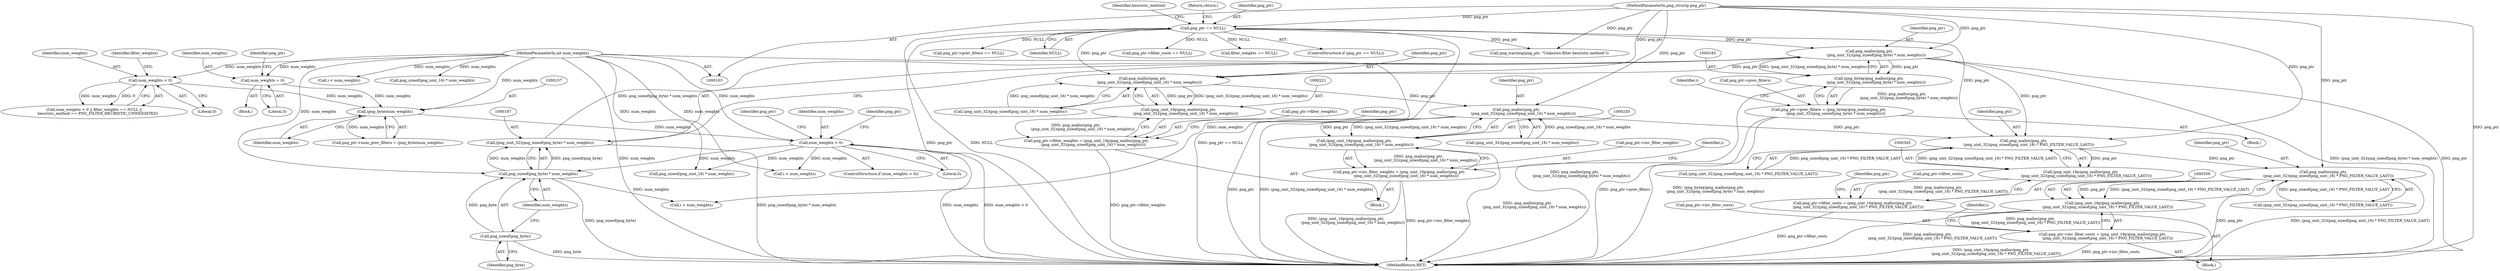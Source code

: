 digraph "1_Chrome_7f3d85b096f66870a15b37c2f40b219b2e292693_26@API" {
"1000184" [label="(Call,png_malloc(png_ptr,\n            (png_uint_32)(png_sizeof(png_byte) * num_weights)))"];
"1000115" [label="(Call,png_ptr == NULL)"];
"1000104" [label="(MethodParameterIn,png_structp png_ptr)"];
"1000186" [label="(Call,(png_uint_32)(png_sizeof(png_byte) * num_weights))"];
"1000188" [label="(Call,png_sizeof(png_byte) * num_weights)"];
"1000189" [label="(Call,png_sizeof(png_byte))"];
"1000167" [label="(Call,num_weights > 0)"];
"1000156" [label="(Call,(png_byte)num_weights)"];
"1000138" [label="(Call,num_weights < 0)"];
"1000106" [label="(MethodParameterIn,int num_weights)"];
"1000149" [label="(Call,num_weights = 0)"];
"1000182" [label="(Call,(png_bytep)png_malloc(png_ptr,\n            (png_uint_32)(png_sizeof(png_byte) * num_weights)))"];
"1000178" [label="(Call,png_ptr->prev_filters = (png_bytep)png_malloc(png_ptr,\n            (png_uint_32)(png_sizeof(png_byte) * num_weights)))"];
"1000222" [label="(Call,png_malloc(png_ptr,\n            (png_uint_32)(png_sizeof(png_uint_16) * num_weights)))"];
"1000220" [label="(Call,(png_uint_16p)png_malloc(png_ptr,\n            (png_uint_32)(png_sizeof(png_uint_16) * num_weights)))"];
"1000216" [label="(Call,png_ptr->filter_weights = (png_uint_16p)png_malloc(png_ptr,\n            (png_uint_32)(png_sizeof(png_uint_16) * num_weights)))"];
"1000236" [label="(Call,png_malloc(png_ptr,\n            (png_uint_32)(png_sizeof(png_uint_16) * num_weights)))"];
"1000234" [label="(Call,(png_uint_16p)png_malloc(png_ptr,\n            (png_uint_32)(png_sizeof(png_uint_16) * num_weights)))"];
"1000230" [label="(Call,png_ptr->inv_filter_weights = (png_uint_16p)png_malloc(png_ptr,\n            (png_uint_32)(png_sizeof(png_uint_16) * num_weights)))"];
"1000346" [label="(Call,png_malloc(png_ptr,\n         (png_uint_32)(png_sizeof(png_uint_16) * PNG_FILTER_VALUE_LAST)))"];
"1000344" [label="(Call,(png_uint_16p)png_malloc(png_ptr,\n         (png_uint_32)(png_sizeof(png_uint_16) * PNG_FILTER_VALUE_LAST)))"];
"1000340" [label="(Call,png_ptr->filter_costs = (png_uint_16p)png_malloc(png_ptr,\n         (png_uint_32)(png_sizeof(png_uint_16) * PNG_FILTER_VALUE_LAST)))"];
"1000360" [label="(Call,png_malloc(png_ptr,\n         (png_uint_32)(png_sizeof(png_uint_16) * PNG_FILTER_VALUE_LAST)))"];
"1000358" [label="(Call,(png_uint_16p)png_malloc(png_ptr,\n         (png_uint_32)(png_sizeof(png_uint_16) * PNG_FILTER_VALUE_LAST)))"];
"1000354" [label="(Call,png_ptr->inv_filter_costs = (png_uint_16p)png_malloc(png_ptr,\n         (png_uint_32)(png_sizeof(png_uint_16) * PNG_FILTER_VALUE_LAST)))"];
"1000156" [label="(Call,(png_byte)num_weights)"];
"1000184" [label="(Call,png_malloc(png_ptr,\n            (png_uint_32)(png_sizeof(png_byte) * num_weights)))"];
"1000152" [label="(Call,png_ptr->num_prev_filters = (png_byte)num_weights)"];
"1000355" [label="(Call,png_ptr->inv_filter_costs)"];
"1000194" [label="(Identifier,i)"];
"1000223" [label="(Identifier,png_ptr)"];
"1000356" [label="(Identifier,png_ptr)"];
"1000139" [label="(Identifier,num_weights)"];
"1000186" [label="(Call,(png_uint_32)(png_sizeof(png_byte) * num_weights))"];
"1000336" [label="(Identifier,png_ptr)"];
"1000188" [label="(Call,png_sizeof(png_byte) * num_weights)"];
"1000341" [label="(Call,png_ptr->filter_costs)"];
"1000106" [label="(MethodParameterIn,int num_weights)"];
"1000138" [label="(Call,num_weights < 0)"];
"1000354" [label="(Call,png_ptr->inv_filter_costs = (png_uint_16p)png_malloc(png_ptr,\n         (png_uint_32)(png_sizeof(png_uint_16) * PNG_FILTER_VALUE_LAST)))"];
"1000346" [label="(Call,png_malloc(png_ptr,\n         (png_uint_32)(png_sizeof(png_uint_16) * PNG_FILTER_VALUE_LAST)))"];
"1000140" [label="(Literal,0)"];
"1000172" [label="(Call,png_ptr->prev_filters == NULL)"];
"1000154" [label="(Identifier,png_ptr)"];
"1000215" [label="(Block,)"];
"1000348" [label="(Call,(png_uint_32)(png_sizeof(png_uint_16) * PNG_FILTER_VALUE_LAST))"];
"1000117" [label="(Identifier,NULL)"];
"1000168" [label="(Identifier,num_weights)"];
"1000217" [label="(Call,png_ptr->filter_weights)"];
"1000248" [label="(Call,i < num_weights)"];
"1000174" [label="(Identifier,png_ptr)"];
"1000361" [label="(Identifier,png_ptr)"];
"1000137" [label="(Call,num_weights < 0 || filter_weights == NULL ||\n      heuristic_method == PNG_FILTER_HEURISTIC_UNWEIGHTED)"];
"1000234" [label="(Call,(png_uint_16p)png_malloc(png_ptr,\n            (png_uint_32)(png_sizeof(png_uint_16) * num_weights)))"];
"1000124" [label="(Call,png_warning(png_ptr, \"Unknown filter heuristic method\"))"];
"1000362" [label="(Call,(png_uint_32)(png_sizeof(png_uint_16) * PNG_FILTER_VALUE_LAST))"];
"1000224" [label="(Call,(png_uint_32)(png_sizeof(png_uint_16) * num_weights))"];
"1000178" [label="(Call,png_ptr->prev_filters = (png_bytep)png_malloc(png_ptr,\n            (png_uint_32)(png_sizeof(png_byte) * num_weights)))"];
"1000143" [label="(Identifier,filter_weights)"];
"1000360" [label="(Call,png_malloc(png_ptr,\n         (png_uint_32)(png_sizeof(png_uint_16) * PNG_FILTER_VALUE_LAST)))"];
"1000115" [label="(Call,png_ptr == NULL)"];
"1000166" [label="(ControlStructure,if (num_weights > 0))"];
"1000222" [label="(Call,png_malloc(png_ptr,\n            (png_uint_32)(png_sizeof(png_uint_16) * num_weights)))"];
"1000169" [label="(Literal,0)"];
"1000240" [label="(Call,png_sizeof(png_uint_16) * num_weights)"];
"1000236" [label="(Call,png_malloc(png_ptr,\n            (png_uint_32)(png_sizeof(png_uint_16) * num_weights)))"];
"1000196" [label="(Call,i < num_weights)"];
"1000334" [label="(Call,png_ptr->filter_costs == NULL)"];
"1000150" [label="(Identifier,num_weights)"];
"1000347" [label="(Identifier,png_ptr)"];
"1000151" [label="(Literal,0)"];
"1000339" [label="(Block,)"];
"1000370" [label="(Identifier,i)"];
"1000340" [label="(Call,png_ptr->filter_costs = (png_uint_16p)png_malloc(png_ptr,\n         (png_uint_32)(png_sizeof(png_uint_16) * PNG_FILTER_VALUE_LAST)))"];
"1000177" [label="(Block,)"];
"1000231" [label="(Call,png_ptr->inv_filter_weights)"];
"1000182" [label="(Call,(png_bytep)png_malloc(png_ptr,\n            (png_uint_32)(png_sizeof(png_byte) * num_weights)))"];
"1000104" [label="(MethodParameterIn,png_structp png_ptr)"];
"1000148" [label="(Block,)"];
"1000179" [label="(Call,png_ptr->prev_filters)"];
"1000271" [label="(Call,i < num_weights)"];
"1000226" [label="(Call,png_sizeof(png_uint_16) * num_weights)"];
"1000237" [label="(Identifier,png_ptr)"];
"1000246" [label="(Identifier,i)"];
"1000142" [label="(Call,filter_weights == NULL)"];
"1000185" [label="(Identifier,png_ptr)"];
"1000238" [label="(Call,(png_uint_32)(png_sizeof(png_uint_16) * num_weights))"];
"1000149" [label="(Call,num_weights = 0)"];
"1000121" [label="(Identifier,heuristic_method)"];
"1000467" [label="(MethodReturn,RET)"];
"1000167" [label="(Call,num_weights > 0)"];
"1000189" [label="(Call,png_sizeof(png_byte))"];
"1000232" [label="(Identifier,png_ptr)"];
"1000118" [label="(Return,return;)"];
"1000216" [label="(Call,png_ptr->filter_weights = (png_uint_16p)png_malloc(png_ptr,\n            (png_uint_32)(png_sizeof(png_uint_16) * num_weights)))"];
"1000114" [label="(ControlStructure,if (png_ptr == NULL))"];
"1000358" [label="(Call,(png_uint_16p)png_malloc(png_ptr,\n         (png_uint_32)(png_sizeof(png_uint_16) * PNG_FILTER_VALUE_LAST)))"];
"1000190" [label="(Identifier,png_byte)"];
"1000191" [label="(Identifier,num_weights)"];
"1000116" [label="(Identifier,png_ptr)"];
"1000158" [label="(Identifier,num_weights)"];
"1000220" [label="(Call,(png_uint_16p)png_malloc(png_ptr,\n            (png_uint_32)(png_sizeof(png_uint_16) * num_weights)))"];
"1000344" [label="(Call,(png_uint_16p)png_malloc(png_ptr,\n         (png_uint_32)(png_sizeof(png_uint_16) * PNG_FILTER_VALUE_LAST)))"];
"1000230" [label="(Call,png_ptr->inv_filter_weights = (png_uint_16p)png_malloc(png_ptr,\n            (png_uint_32)(png_sizeof(png_uint_16) * num_weights)))"];
"1000184" -> "1000182"  [label="AST: "];
"1000184" -> "1000186"  [label="CFG: "];
"1000185" -> "1000184"  [label="AST: "];
"1000186" -> "1000184"  [label="AST: "];
"1000182" -> "1000184"  [label="CFG: "];
"1000184" -> "1000467"  [label="DDG: (png_uint_32)(png_sizeof(png_byte) * num_weights)"];
"1000184" -> "1000467"  [label="DDG: png_ptr"];
"1000184" -> "1000182"  [label="DDG: png_ptr"];
"1000184" -> "1000182"  [label="DDG: (png_uint_32)(png_sizeof(png_byte) * num_weights)"];
"1000115" -> "1000184"  [label="DDG: png_ptr"];
"1000104" -> "1000184"  [label="DDG: png_ptr"];
"1000186" -> "1000184"  [label="DDG: png_sizeof(png_byte) * num_weights"];
"1000184" -> "1000222"  [label="DDG: png_ptr"];
"1000184" -> "1000346"  [label="DDG: png_ptr"];
"1000115" -> "1000114"  [label="AST: "];
"1000115" -> "1000117"  [label="CFG: "];
"1000116" -> "1000115"  [label="AST: "];
"1000117" -> "1000115"  [label="AST: "];
"1000118" -> "1000115"  [label="CFG: "];
"1000121" -> "1000115"  [label="CFG: "];
"1000115" -> "1000467"  [label="DDG: NULL"];
"1000115" -> "1000467"  [label="DDG: png_ptr == NULL"];
"1000115" -> "1000467"  [label="DDG: png_ptr"];
"1000104" -> "1000115"  [label="DDG: png_ptr"];
"1000115" -> "1000124"  [label="DDG: png_ptr"];
"1000115" -> "1000142"  [label="DDG: NULL"];
"1000115" -> "1000172"  [label="DDG: NULL"];
"1000115" -> "1000222"  [label="DDG: png_ptr"];
"1000115" -> "1000334"  [label="DDG: NULL"];
"1000115" -> "1000346"  [label="DDG: png_ptr"];
"1000104" -> "1000103"  [label="AST: "];
"1000104" -> "1000467"  [label="DDG: png_ptr"];
"1000104" -> "1000124"  [label="DDG: png_ptr"];
"1000104" -> "1000222"  [label="DDG: png_ptr"];
"1000104" -> "1000236"  [label="DDG: png_ptr"];
"1000104" -> "1000346"  [label="DDG: png_ptr"];
"1000104" -> "1000360"  [label="DDG: png_ptr"];
"1000186" -> "1000188"  [label="CFG: "];
"1000187" -> "1000186"  [label="AST: "];
"1000188" -> "1000186"  [label="AST: "];
"1000186" -> "1000467"  [label="DDG: png_sizeof(png_byte) * num_weights"];
"1000188" -> "1000186"  [label="DDG: png_sizeof(png_byte)"];
"1000188" -> "1000186"  [label="DDG: num_weights"];
"1000188" -> "1000191"  [label="CFG: "];
"1000189" -> "1000188"  [label="AST: "];
"1000191" -> "1000188"  [label="AST: "];
"1000188" -> "1000467"  [label="DDG: png_sizeof(png_byte)"];
"1000189" -> "1000188"  [label="DDG: png_byte"];
"1000167" -> "1000188"  [label="DDG: num_weights"];
"1000106" -> "1000188"  [label="DDG: num_weights"];
"1000188" -> "1000196"  [label="DDG: num_weights"];
"1000189" -> "1000190"  [label="CFG: "];
"1000190" -> "1000189"  [label="AST: "];
"1000191" -> "1000189"  [label="CFG: "];
"1000189" -> "1000467"  [label="DDG: png_byte"];
"1000167" -> "1000166"  [label="AST: "];
"1000167" -> "1000169"  [label="CFG: "];
"1000168" -> "1000167"  [label="AST: "];
"1000169" -> "1000167"  [label="AST: "];
"1000174" -> "1000167"  [label="CFG: "];
"1000336" -> "1000167"  [label="CFG: "];
"1000167" -> "1000467"  [label="DDG: num_weights"];
"1000167" -> "1000467"  [label="DDG: num_weights > 0"];
"1000156" -> "1000167"  [label="DDG: num_weights"];
"1000106" -> "1000167"  [label="DDG: num_weights"];
"1000167" -> "1000226"  [label="DDG: num_weights"];
"1000167" -> "1000271"  [label="DDG: num_weights"];
"1000156" -> "1000152"  [label="AST: "];
"1000156" -> "1000158"  [label="CFG: "];
"1000157" -> "1000156"  [label="AST: "];
"1000158" -> "1000156"  [label="AST: "];
"1000152" -> "1000156"  [label="CFG: "];
"1000156" -> "1000152"  [label="DDG: num_weights"];
"1000138" -> "1000156"  [label="DDG: num_weights"];
"1000149" -> "1000156"  [label="DDG: num_weights"];
"1000106" -> "1000156"  [label="DDG: num_weights"];
"1000138" -> "1000137"  [label="AST: "];
"1000138" -> "1000140"  [label="CFG: "];
"1000139" -> "1000138"  [label="AST: "];
"1000140" -> "1000138"  [label="AST: "];
"1000143" -> "1000138"  [label="CFG: "];
"1000137" -> "1000138"  [label="CFG: "];
"1000138" -> "1000137"  [label="DDG: num_weights"];
"1000138" -> "1000137"  [label="DDG: 0"];
"1000106" -> "1000138"  [label="DDG: num_weights"];
"1000106" -> "1000103"  [label="AST: "];
"1000106" -> "1000467"  [label="DDG: num_weights"];
"1000106" -> "1000149"  [label="DDG: num_weights"];
"1000106" -> "1000196"  [label="DDG: num_weights"];
"1000106" -> "1000226"  [label="DDG: num_weights"];
"1000106" -> "1000240"  [label="DDG: num_weights"];
"1000106" -> "1000248"  [label="DDG: num_weights"];
"1000106" -> "1000271"  [label="DDG: num_weights"];
"1000149" -> "1000148"  [label="AST: "];
"1000149" -> "1000151"  [label="CFG: "];
"1000150" -> "1000149"  [label="AST: "];
"1000151" -> "1000149"  [label="AST: "];
"1000154" -> "1000149"  [label="CFG: "];
"1000182" -> "1000178"  [label="AST: "];
"1000183" -> "1000182"  [label="AST: "];
"1000178" -> "1000182"  [label="CFG: "];
"1000182" -> "1000467"  [label="DDG: png_malloc(png_ptr,\n            (png_uint_32)(png_sizeof(png_byte) * num_weights))"];
"1000182" -> "1000178"  [label="DDG: png_malloc(png_ptr,\n            (png_uint_32)(png_sizeof(png_byte) * num_weights))"];
"1000178" -> "1000177"  [label="AST: "];
"1000179" -> "1000178"  [label="AST: "];
"1000194" -> "1000178"  [label="CFG: "];
"1000178" -> "1000467"  [label="DDG: (png_bytep)png_malloc(png_ptr,\n            (png_uint_32)(png_sizeof(png_byte) * num_weights))"];
"1000178" -> "1000467"  [label="DDG: png_ptr->prev_filters"];
"1000222" -> "1000220"  [label="AST: "];
"1000222" -> "1000224"  [label="CFG: "];
"1000223" -> "1000222"  [label="AST: "];
"1000224" -> "1000222"  [label="AST: "];
"1000220" -> "1000222"  [label="CFG: "];
"1000222" -> "1000220"  [label="DDG: png_ptr"];
"1000222" -> "1000220"  [label="DDG: (png_uint_32)(png_sizeof(png_uint_16) * num_weights)"];
"1000224" -> "1000222"  [label="DDG: png_sizeof(png_uint_16) * num_weights"];
"1000222" -> "1000236"  [label="DDG: png_ptr"];
"1000220" -> "1000216"  [label="AST: "];
"1000221" -> "1000220"  [label="AST: "];
"1000216" -> "1000220"  [label="CFG: "];
"1000220" -> "1000216"  [label="DDG: png_malloc(png_ptr,\n            (png_uint_32)(png_sizeof(png_uint_16) * num_weights))"];
"1000216" -> "1000215"  [label="AST: "];
"1000217" -> "1000216"  [label="AST: "];
"1000232" -> "1000216"  [label="CFG: "];
"1000216" -> "1000467"  [label="DDG: png_ptr->filter_weights"];
"1000236" -> "1000234"  [label="AST: "];
"1000236" -> "1000238"  [label="CFG: "];
"1000237" -> "1000236"  [label="AST: "];
"1000238" -> "1000236"  [label="AST: "];
"1000234" -> "1000236"  [label="CFG: "];
"1000236" -> "1000467"  [label="DDG: png_ptr"];
"1000236" -> "1000467"  [label="DDG: (png_uint_32)(png_sizeof(png_uint_16) * num_weights)"];
"1000236" -> "1000234"  [label="DDG: png_ptr"];
"1000236" -> "1000234"  [label="DDG: (png_uint_32)(png_sizeof(png_uint_16) * num_weights)"];
"1000238" -> "1000236"  [label="DDG: png_sizeof(png_uint_16) * num_weights"];
"1000236" -> "1000346"  [label="DDG: png_ptr"];
"1000234" -> "1000230"  [label="AST: "];
"1000235" -> "1000234"  [label="AST: "];
"1000230" -> "1000234"  [label="CFG: "];
"1000234" -> "1000467"  [label="DDG: png_malloc(png_ptr,\n            (png_uint_32)(png_sizeof(png_uint_16) * num_weights))"];
"1000234" -> "1000230"  [label="DDG: png_malloc(png_ptr,\n            (png_uint_32)(png_sizeof(png_uint_16) * num_weights))"];
"1000230" -> "1000215"  [label="AST: "];
"1000231" -> "1000230"  [label="AST: "];
"1000246" -> "1000230"  [label="CFG: "];
"1000230" -> "1000467"  [label="DDG: png_ptr->inv_filter_weights"];
"1000230" -> "1000467"  [label="DDG: (png_uint_16p)png_malloc(png_ptr,\n            (png_uint_32)(png_sizeof(png_uint_16) * num_weights))"];
"1000346" -> "1000344"  [label="AST: "];
"1000346" -> "1000348"  [label="CFG: "];
"1000347" -> "1000346"  [label="AST: "];
"1000348" -> "1000346"  [label="AST: "];
"1000344" -> "1000346"  [label="CFG: "];
"1000346" -> "1000344"  [label="DDG: png_ptr"];
"1000346" -> "1000344"  [label="DDG: (png_uint_32)(png_sizeof(png_uint_16) * PNG_FILTER_VALUE_LAST)"];
"1000348" -> "1000346"  [label="DDG: png_sizeof(png_uint_16) * PNG_FILTER_VALUE_LAST"];
"1000346" -> "1000360"  [label="DDG: png_ptr"];
"1000344" -> "1000340"  [label="AST: "];
"1000345" -> "1000344"  [label="AST: "];
"1000340" -> "1000344"  [label="CFG: "];
"1000344" -> "1000340"  [label="DDG: png_malloc(png_ptr,\n         (png_uint_32)(png_sizeof(png_uint_16) * PNG_FILTER_VALUE_LAST))"];
"1000340" -> "1000339"  [label="AST: "];
"1000341" -> "1000340"  [label="AST: "];
"1000356" -> "1000340"  [label="CFG: "];
"1000340" -> "1000467"  [label="DDG: png_ptr->filter_costs"];
"1000360" -> "1000358"  [label="AST: "];
"1000360" -> "1000362"  [label="CFG: "];
"1000361" -> "1000360"  [label="AST: "];
"1000362" -> "1000360"  [label="AST: "];
"1000358" -> "1000360"  [label="CFG: "];
"1000360" -> "1000467"  [label="DDG: png_ptr"];
"1000360" -> "1000467"  [label="DDG: (png_uint_32)(png_sizeof(png_uint_16) * PNG_FILTER_VALUE_LAST)"];
"1000360" -> "1000358"  [label="DDG: png_ptr"];
"1000360" -> "1000358"  [label="DDG: (png_uint_32)(png_sizeof(png_uint_16) * PNG_FILTER_VALUE_LAST)"];
"1000362" -> "1000360"  [label="DDG: png_sizeof(png_uint_16) * PNG_FILTER_VALUE_LAST"];
"1000358" -> "1000354"  [label="AST: "];
"1000359" -> "1000358"  [label="AST: "];
"1000354" -> "1000358"  [label="CFG: "];
"1000358" -> "1000467"  [label="DDG: png_malloc(png_ptr,\n         (png_uint_32)(png_sizeof(png_uint_16) * PNG_FILTER_VALUE_LAST))"];
"1000358" -> "1000354"  [label="DDG: png_malloc(png_ptr,\n         (png_uint_32)(png_sizeof(png_uint_16) * PNG_FILTER_VALUE_LAST))"];
"1000354" -> "1000339"  [label="AST: "];
"1000355" -> "1000354"  [label="AST: "];
"1000370" -> "1000354"  [label="CFG: "];
"1000354" -> "1000467"  [label="DDG: (png_uint_16p)png_malloc(png_ptr,\n         (png_uint_32)(png_sizeof(png_uint_16) * PNG_FILTER_VALUE_LAST))"];
"1000354" -> "1000467"  [label="DDG: png_ptr->inv_filter_costs"];
}
